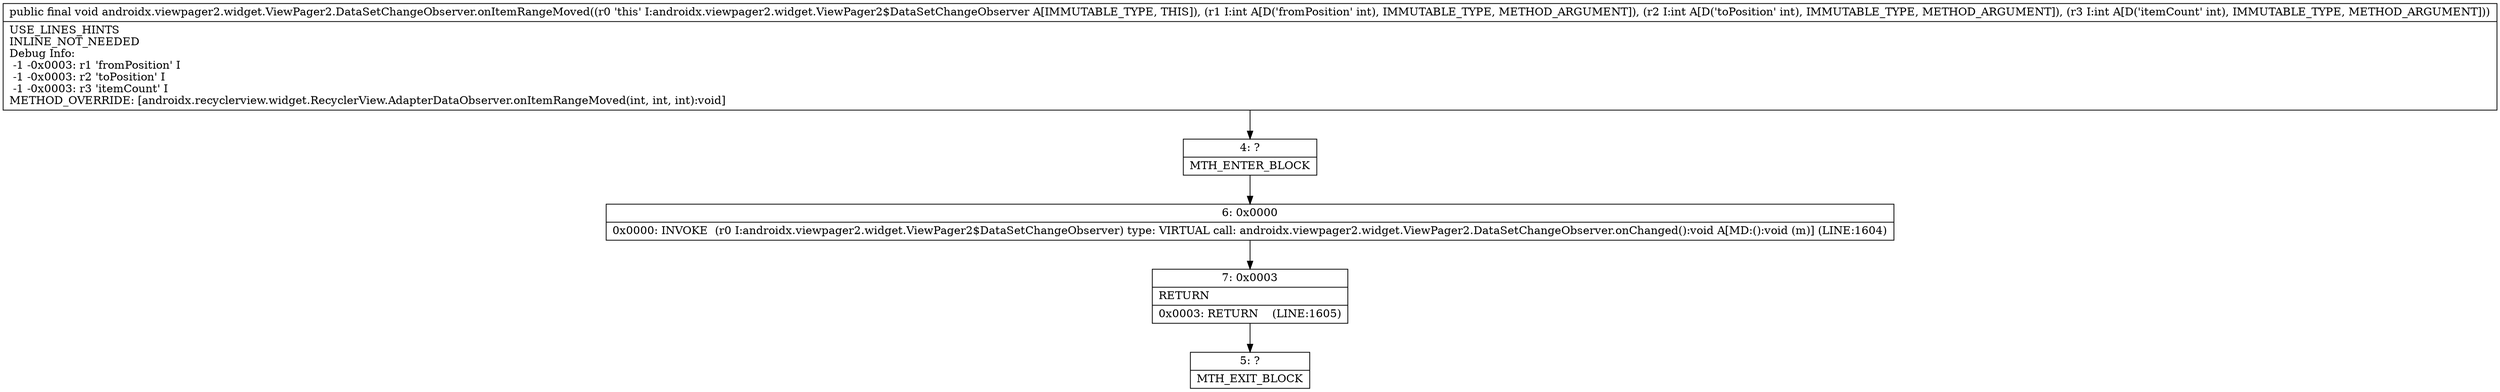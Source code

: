 digraph "CFG forandroidx.viewpager2.widget.ViewPager2.DataSetChangeObserver.onItemRangeMoved(III)V" {
Node_4 [shape=record,label="{4\:\ ?|MTH_ENTER_BLOCK\l}"];
Node_6 [shape=record,label="{6\:\ 0x0000|0x0000: INVOKE  (r0 I:androidx.viewpager2.widget.ViewPager2$DataSetChangeObserver) type: VIRTUAL call: androidx.viewpager2.widget.ViewPager2.DataSetChangeObserver.onChanged():void A[MD:():void (m)] (LINE:1604)\l}"];
Node_7 [shape=record,label="{7\:\ 0x0003|RETURN\l|0x0003: RETURN    (LINE:1605)\l}"];
Node_5 [shape=record,label="{5\:\ ?|MTH_EXIT_BLOCK\l}"];
MethodNode[shape=record,label="{public final void androidx.viewpager2.widget.ViewPager2.DataSetChangeObserver.onItemRangeMoved((r0 'this' I:androidx.viewpager2.widget.ViewPager2$DataSetChangeObserver A[IMMUTABLE_TYPE, THIS]), (r1 I:int A[D('fromPosition' int), IMMUTABLE_TYPE, METHOD_ARGUMENT]), (r2 I:int A[D('toPosition' int), IMMUTABLE_TYPE, METHOD_ARGUMENT]), (r3 I:int A[D('itemCount' int), IMMUTABLE_TYPE, METHOD_ARGUMENT]))  | USE_LINES_HINTS\lINLINE_NOT_NEEDED\lDebug Info:\l  \-1 \-0x0003: r1 'fromPosition' I\l  \-1 \-0x0003: r2 'toPosition' I\l  \-1 \-0x0003: r3 'itemCount' I\lMETHOD_OVERRIDE: [androidx.recyclerview.widget.RecyclerView.AdapterDataObserver.onItemRangeMoved(int, int, int):void]\l}"];
MethodNode -> Node_4;Node_4 -> Node_6;
Node_6 -> Node_7;
Node_7 -> Node_5;
}

